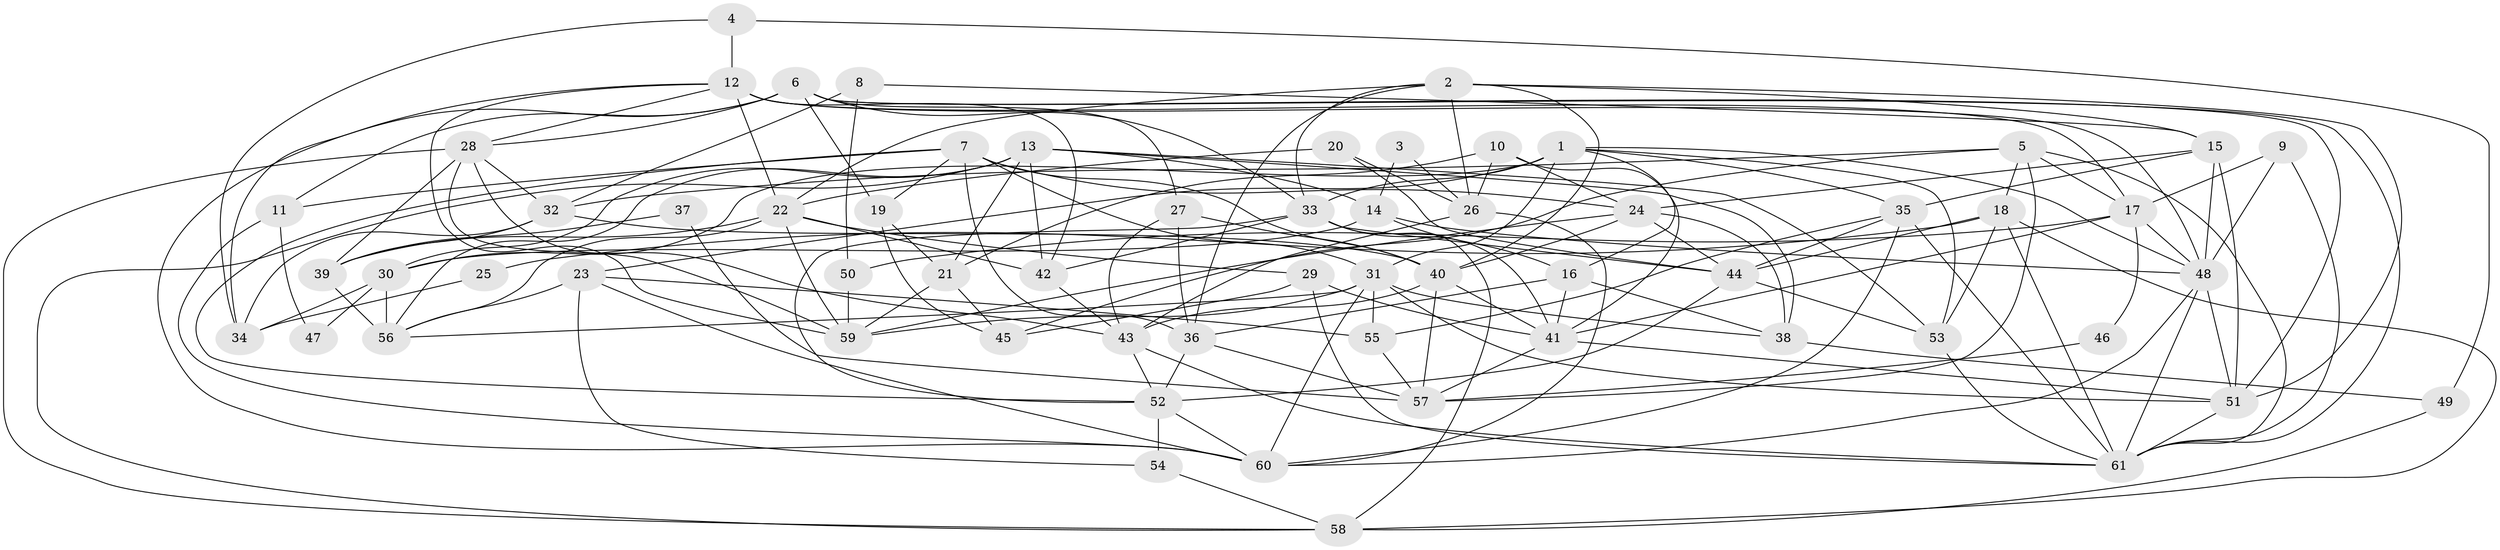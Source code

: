 // original degree distribution, {3: 0.21487603305785125, 2: 0.18181818181818182, 6: 0.10743801652892562, 5: 0.21487603305785125, 4: 0.2396694214876033, 9: 0.008264462809917356, 7: 0.024793388429752067, 8: 0.008264462809917356}
// Generated by graph-tools (version 1.1) at 2025/01/03/09/25 03:01:58]
// undirected, 61 vertices, 170 edges
graph export_dot {
graph [start="1"]
  node [color=gray90,style=filled];
  1;
  2;
  3;
  4;
  5;
  6;
  7;
  8;
  9;
  10;
  11;
  12;
  13;
  14;
  15;
  16;
  17;
  18;
  19;
  20;
  21;
  22;
  23;
  24;
  25;
  26;
  27;
  28;
  29;
  30;
  31;
  32;
  33;
  34;
  35;
  36;
  37;
  38;
  39;
  40;
  41;
  42;
  43;
  44;
  45;
  46;
  47;
  48;
  49;
  50;
  51;
  52;
  53;
  54;
  55;
  56;
  57;
  58;
  59;
  60;
  61;
  1 -- 16 [weight=1.0];
  1 -- 23 [weight=1.0];
  1 -- 30 [weight=1.0];
  1 -- 31 [weight=1.0];
  1 -- 33 [weight=1.0];
  1 -- 35 [weight=1.0];
  1 -- 48 [weight=1.0];
  1 -- 53 [weight=1.0];
  2 -- 15 [weight=1.0];
  2 -- 22 [weight=1.0];
  2 -- 26 [weight=2.0];
  2 -- 33 [weight=1.0];
  2 -- 36 [weight=1.0];
  2 -- 40 [weight=1.0];
  2 -- 51 [weight=1.0];
  3 -- 14 [weight=1.0];
  3 -- 26 [weight=1.0];
  4 -- 12 [weight=1.0];
  4 -- 34 [weight=1.0];
  4 -- 49 [weight=1.0];
  5 -- 17 [weight=1.0];
  5 -- 18 [weight=1.0];
  5 -- 32 [weight=1.0];
  5 -- 45 [weight=1.0];
  5 -- 57 [weight=1.0];
  5 -- 61 [weight=1.0];
  6 -- 11 [weight=1.0];
  6 -- 19 [weight=1.0];
  6 -- 27 [weight=1.0];
  6 -- 28 [weight=1.0];
  6 -- 33 [weight=1.0];
  6 -- 51 [weight=1.0];
  6 -- 60 [weight=2.0];
  6 -- 61 [weight=1.0];
  7 -- 11 [weight=1.0];
  7 -- 19 [weight=1.0];
  7 -- 24 [weight=1.0];
  7 -- 31 [weight=1.0];
  7 -- 36 [weight=1.0];
  7 -- 40 [weight=1.0];
  7 -- 52 [weight=1.0];
  8 -- 15 [weight=1.0];
  8 -- 32 [weight=1.0];
  8 -- 50 [weight=1.0];
  9 -- 17 [weight=1.0];
  9 -- 48 [weight=1.0];
  9 -- 61 [weight=1.0];
  10 -- 21 [weight=1.0];
  10 -- 24 [weight=1.0];
  10 -- 26 [weight=1.0];
  10 -- 41 [weight=1.0];
  11 -- 47 [weight=1.0];
  11 -- 60 [weight=1.0];
  12 -- 17 [weight=1.0];
  12 -- 22 [weight=1.0];
  12 -- 28 [weight=1.0];
  12 -- 34 [weight=1.0];
  12 -- 42 [weight=1.0];
  12 -- 48 [weight=1.0];
  12 -- 59 [weight=1.0];
  13 -- 14 [weight=1.0];
  13 -- 21 [weight=1.0];
  13 -- 30 [weight=1.0];
  13 -- 38 [weight=1.0];
  13 -- 42 [weight=1.0];
  13 -- 53 [weight=1.0];
  13 -- 56 [weight=1.0];
  13 -- 58 [weight=1.0];
  14 -- 16 [weight=1.0];
  14 -- 30 [weight=1.0];
  14 -- 48 [weight=1.0];
  15 -- 24 [weight=1.0];
  15 -- 35 [weight=1.0];
  15 -- 48 [weight=1.0];
  15 -- 51 [weight=1.0];
  16 -- 36 [weight=1.0];
  16 -- 38 [weight=1.0];
  16 -- 41 [weight=1.0];
  17 -- 41 [weight=1.0];
  17 -- 46 [weight=1.0];
  17 -- 48 [weight=1.0];
  17 -- 50 [weight=1.0];
  18 -- 25 [weight=1.0];
  18 -- 44 [weight=1.0];
  18 -- 53 [weight=1.0];
  18 -- 58 [weight=1.0];
  18 -- 61 [weight=1.0];
  19 -- 21 [weight=1.0];
  19 -- 45 [weight=1.0];
  20 -- 22 [weight=1.0];
  20 -- 26 [weight=1.0];
  20 -- 44 [weight=1.0];
  21 -- 45 [weight=1.0];
  21 -- 59 [weight=1.0];
  22 -- 29 [weight=1.0];
  22 -- 39 [weight=1.0];
  22 -- 42 [weight=1.0];
  22 -- 56 [weight=1.0];
  22 -- 59 [weight=1.0];
  23 -- 54 [weight=1.0];
  23 -- 55 [weight=1.0];
  23 -- 56 [weight=1.0];
  23 -- 60 [weight=1.0];
  24 -- 38 [weight=1.0];
  24 -- 40 [weight=1.0];
  24 -- 44 [weight=1.0];
  24 -- 59 [weight=1.0];
  25 -- 34 [weight=1.0];
  26 -- 43 [weight=1.0];
  26 -- 60 [weight=1.0];
  27 -- 36 [weight=1.0];
  27 -- 40 [weight=1.0];
  27 -- 43 [weight=1.0];
  28 -- 32 [weight=1.0];
  28 -- 39 [weight=1.0];
  28 -- 43 [weight=1.0];
  28 -- 58 [weight=1.0];
  28 -- 59 [weight=1.0];
  29 -- 41 [weight=1.0];
  29 -- 45 [weight=1.0];
  29 -- 61 [weight=1.0];
  30 -- 34 [weight=1.0];
  30 -- 47 [weight=1.0];
  30 -- 56 [weight=1.0];
  31 -- 38 [weight=1.0];
  31 -- 51 [weight=2.0];
  31 -- 55 [weight=1.0];
  31 -- 56 [weight=1.0];
  31 -- 59 [weight=1.0];
  31 -- 60 [weight=2.0];
  32 -- 34 [weight=1.0];
  32 -- 39 [weight=1.0];
  32 -- 40 [weight=1.0];
  33 -- 41 [weight=1.0];
  33 -- 42 [weight=1.0];
  33 -- 44 [weight=3.0];
  33 -- 52 [weight=1.0];
  33 -- 58 [weight=1.0];
  35 -- 44 [weight=1.0];
  35 -- 55 [weight=1.0];
  35 -- 60 [weight=1.0];
  35 -- 61 [weight=1.0];
  36 -- 52 [weight=1.0];
  36 -- 57 [weight=1.0];
  37 -- 39 [weight=1.0];
  37 -- 57 [weight=2.0];
  38 -- 49 [weight=1.0];
  39 -- 56 [weight=1.0];
  40 -- 41 [weight=1.0];
  40 -- 43 [weight=1.0];
  40 -- 57 [weight=2.0];
  41 -- 51 [weight=1.0];
  41 -- 57 [weight=1.0];
  42 -- 43 [weight=1.0];
  43 -- 52 [weight=1.0];
  43 -- 61 [weight=1.0];
  44 -- 52 [weight=1.0];
  44 -- 53 [weight=1.0];
  46 -- 57 [weight=1.0];
  48 -- 51 [weight=1.0];
  48 -- 60 [weight=1.0];
  48 -- 61 [weight=1.0];
  49 -- 58 [weight=1.0];
  50 -- 59 [weight=1.0];
  51 -- 61 [weight=1.0];
  52 -- 54 [weight=1.0];
  52 -- 60 [weight=1.0];
  53 -- 61 [weight=1.0];
  54 -- 58 [weight=1.0];
  55 -- 57 [weight=1.0];
}
